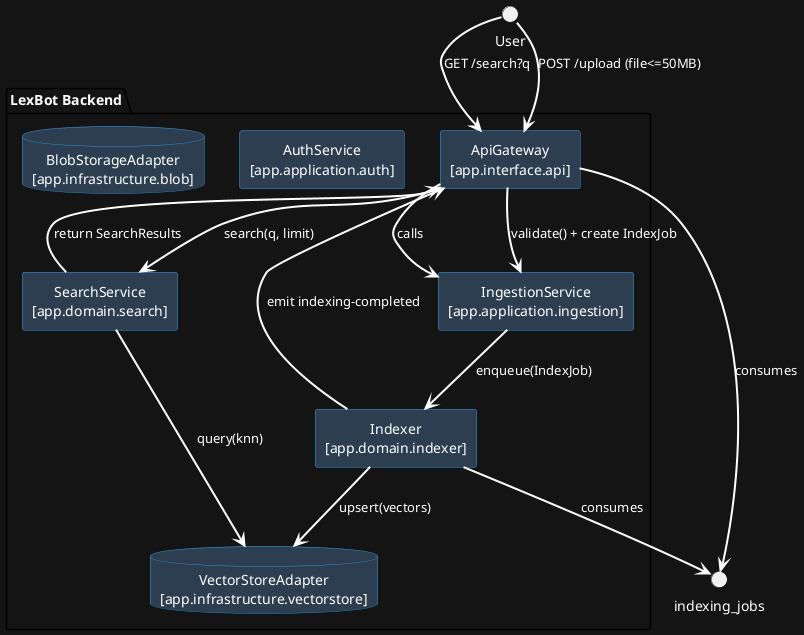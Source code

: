 @startuml
skinparam backgroundColor #141414
skinparam defaultFontColor #FFFFFF
skinparam defaultTextAlignment center

' Components
skinparam RectangleBackgroundColor #2c3e50
skinparam RectangleBorderColor #3498db
skinparam RectangleFontColor #FFFFFF

skinparam DatabaseBackgroundColor #2c3e50
skinparam DatabaseBorderColor #3498db
skinparam DatabaseFontColor #FFFFFF

' Actors
skinparam ActorBackgroundColor #141414
skinparam ActorBorderColor #FFFFFF
skinparam ActorFontColor #FFFFFF

' Relations
skinparam ArrowColor #FFFFFF
skinparam ArrowThickness 2

package "LexBot Backend" as LexBot_Backend {
  rectangle "ApiGateway\n[app.interface.api]" as ApiGateway
  rectangle "AuthService\n[app.application.auth]" as AuthService
  rectangle "IngestionService\n[app.application.ingestion]" as IngestionService
  rectangle "Indexer\n[app.domain.indexer]" as Indexer
  rectangle "SearchService\n[app.domain.search]" as SearchService
  database "VectorStoreAdapter\n[app.infrastructure.vectorstore]" as VectorStoreAdapter
  database "BlobStorageAdapter\n[app.infrastructure.blob]" as BlobStorageAdapter
}

ApiGateway --> IngestionService : calls
ApiGateway --> IngestionService : validate() + create IndexJob
ApiGateway --> SearchService : search(q, limit)
ApiGateway --> indexing_jobs : consumes
Indexer --> ApiGateway : emit indexing-completed
Indexer --> VectorStoreAdapter : upsert(vectors)
Indexer --> indexing_jobs : consumes
IngestionService --> Indexer : enqueue(IndexJob)
SearchService --> ApiGateway : return SearchResults
SearchService --> VectorStoreAdapter : query(knn)
User --> ApiGateway : GET /search?q
User --> ApiGateway : POST /upload (file<=50MB)
@enduml
